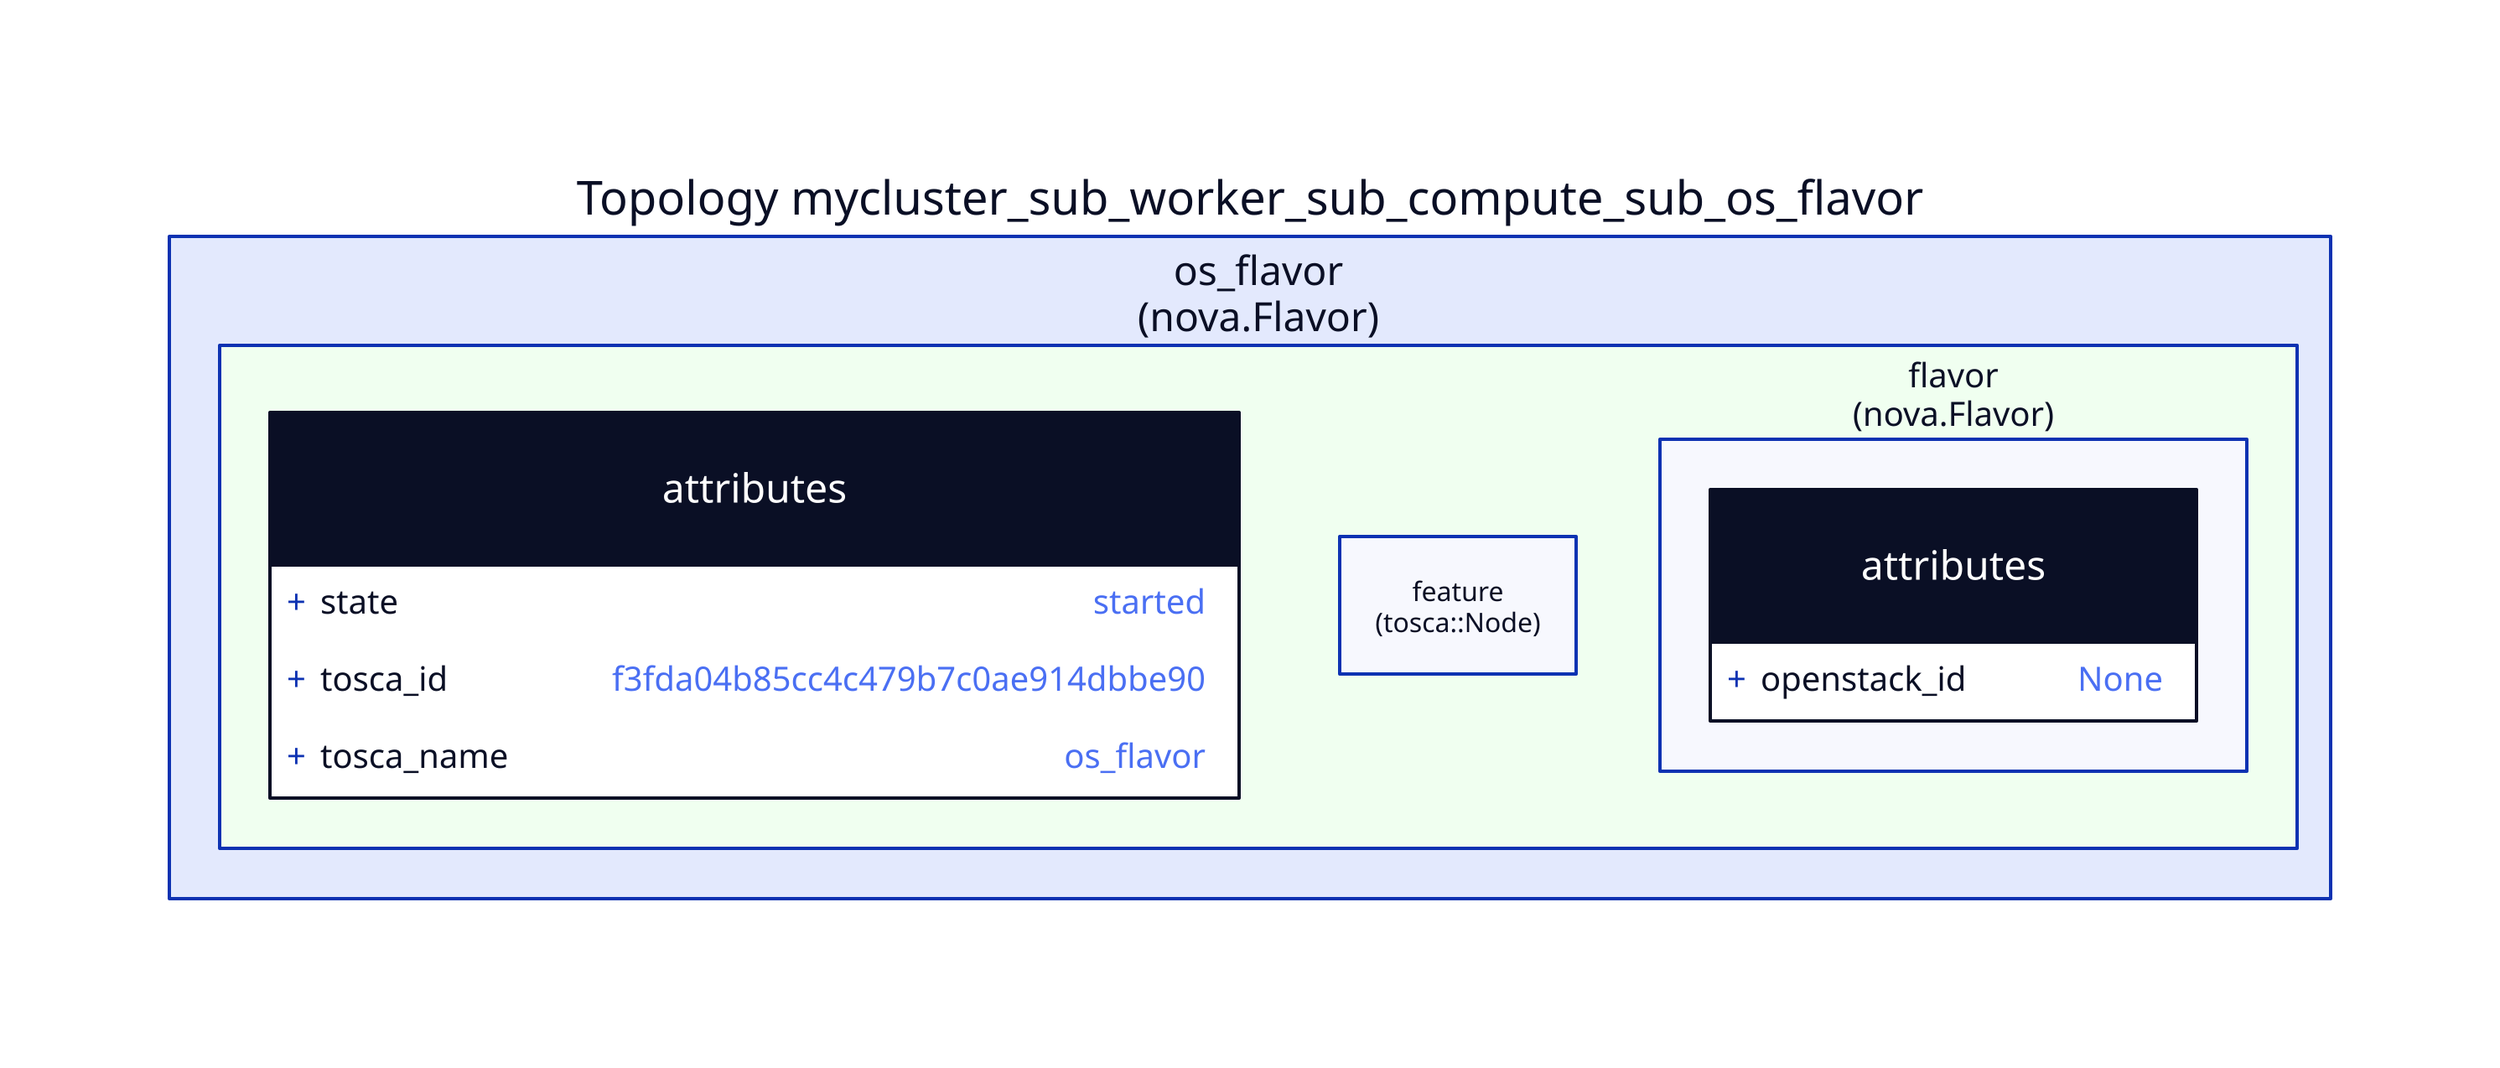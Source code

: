 
  mycluster_sub_worker_sub_compute_sub_os_flavor: "Topology mycluster_sub_worker_sub_compute_sub_os_flavor" {
  
  node_os_flavor: "os_flavor\n(nova.Flavor)" {
  
    style { fill: honeydew }
    
  attributes {
    shape: class
  
    +state: "started"
    
    +tosca_id: "f3fda04b85cc4c479b7c0ae914dbbe90"
    
    +tosca_name: "os_flavor"
    
  }
  
  feature: "feature\n(tosca::Node)" {
  
  }
  
  flavor: "flavor\n(nova.Flavor)" {
  
  attributes {
    shape: class
  
    +openstack_id: "None"
    
  }
  
  }
  
  }
  
  }
  